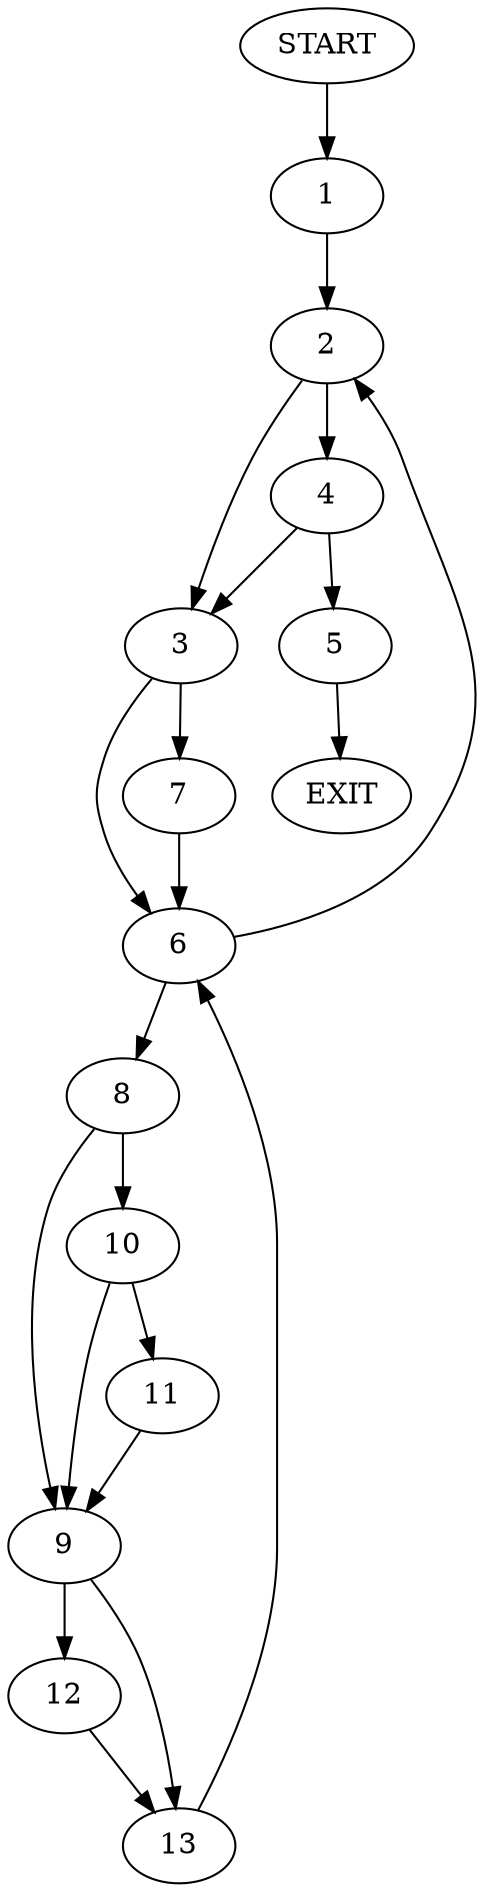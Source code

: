 digraph {
0 [label="START"];
1;
2;
3;
4;
5;
6;
7;
8;
9;
10;
11;
12;
13;
14 [label="EXIT"];
0 -> 1;
1 -> 2;
2 -> 3;
2 -> 4;
4 -> 3;
4 -> 5;
3 -> 6;
3 -> 7;
5 -> 14;
6 -> 8;
6 -> 2;
7 -> 6;
8 -> 9;
8 -> 10;
10 -> 9;
10 -> 11;
9 -> 12;
9 -> 13;
11 -> 9;
12 -> 13;
13 -> 6;
}